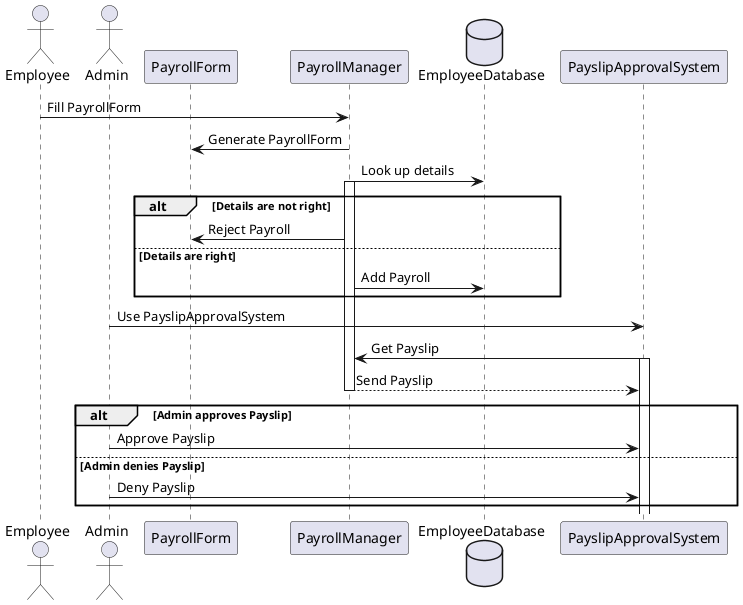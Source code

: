 @startuml
actor Employee
actor Admin
participant PayrollForm
participant PayrollManager
database EmployeeDatabase
participant PayslipApprovalSystem

Employee -> PayrollManager: Fill PayrollForm
PayrollManager -> PayrollForm: Generate PayrollForm
PayrollManager -> EmployeeDatabase: Look up details
activate PayrollManager
alt Details are not right
    PayrollManager -> PayrollForm: Reject Payroll
else Details are right
    PayrollManager -> EmployeeDatabase: Add Payroll
end

Admin -> PayslipApprovalSystem: Use PayslipApprovalSystem
PayslipApprovalSystem -> PayrollManager: Get Payslip
activate PayslipApprovalSystem
PayrollManager --> PayslipApprovalSystem: Send Payslip
deactivate PayrollManager

alt Admin approves Payslip
    Admin -> PayslipApprovalSystem: Approve Payslip
else Admin denies Payslip
    Admin -> PayslipApprovalSystem: Deny Payslip
end

@enduml
